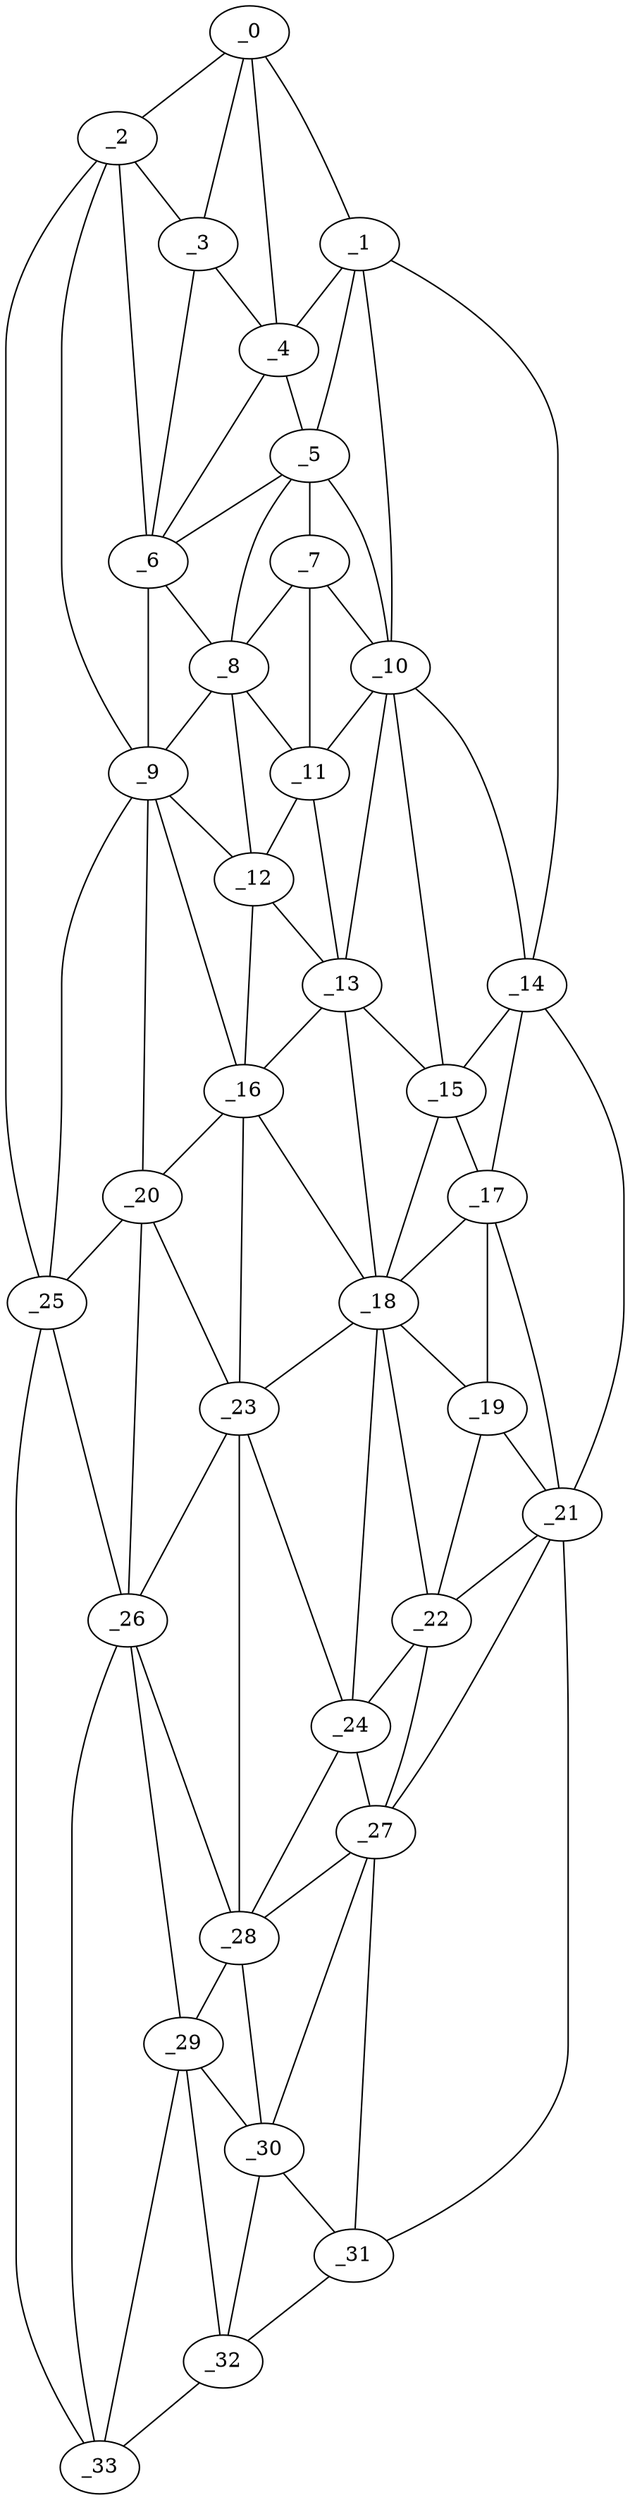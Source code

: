 graph "obj8__0.gxl" {
	_0	 [x=11,
		y=64];
	_1	 [x=12,
		y=57];
	_0 -- _1	 [valence=1];
	_2	 [x=16,
		y=82];
	_0 -- _2	 [valence=1];
	_3	 [x=17,
		y=72];
	_0 -- _3	 [valence=2];
	_4	 [x=19,
		y=62];
	_0 -- _4	 [valence=1];
	_1 -- _4	 [valence=2];
	_5	 [x=27,
		y=58];
	_1 -- _5	 [valence=2];
	_10	 [x=45,
		y=52];
	_1 -- _10	 [valence=2];
	_14	 [x=60,
		y=44];
	_1 -- _14	 [valence=1];
	_2 -- _3	 [valence=2];
	_6	 [x=28,
		y=78];
	_2 -- _6	 [valence=1];
	_9	 [x=44,
		y=82];
	_2 -- _9	 [valence=2];
	_25	 [x=95,
		y=85];
	_2 -- _25	 [valence=1];
	_3 -- _4	 [valence=2];
	_3 -- _6	 [valence=2];
	_4 -- _5	 [valence=2];
	_4 -- _6	 [valence=2];
	_5 -- _6	 [valence=1];
	_7	 [x=33,
		y=57];
	_5 -- _7	 [valence=1];
	_8	 [x=39,
		y=69];
	_5 -- _8	 [valence=2];
	_5 -- _10	 [valence=2];
	_6 -- _8	 [valence=2];
	_6 -- _9	 [valence=2];
	_7 -- _8	 [valence=1];
	_7 -- _10	 [valence=2];
	_11	 [x=46,
		y=62];
	_7 -- _11	 [valence=2];
	_8 -- _9	 [valence=2];
	_8 -- _11	 [valence=2];
	_12	 [x=49,
		y=70];
	_8 -- _12	 [valence=1];
	_9 -- _12	 [valence=2];
	_16	 [x=69,
		y=71];
	_9 -- _16	 [valence=2];
	_20	 [x=83,
		y=82];
	_9 -- _20	 [valence=1];
	_9 -- _25	 [valence=2];
	_10 -- _11	 [valence=1];
	_13	 [x=57,
		y=61];
	_10 -- _13	 [valence=2];
	_10 -- _14	 [valence=1];
	_15	 [x=61,
		y=50];
	_10 -- _15	 [valence=1];
	_11 -- _12	 [valence=2];
	_11 -- _13	 [valence=2];
	_12 -- _13	 [valence=1];
	_12 -- _16	 [valence=1];
	_13 -- _15	 [valence=2];
	_13 -- _16	 [valence=2];
	_18	 [x=75,
		y=61];
	_13 -- _18	 [valence=1];
	_14 -- _15	 [valence=2];
	_17	 [x=73,
		y=46];
	_14 -- _17	 [valence=1];
	_21	 [x=89,
		y=46];
	_14 -- _21	 [valence=1];
	_15 -- _17	 [valence=2];
	_15 -- _18	 [valence=2];
	_16 -- _18	 [valence=2];
	_16 -- _20	 [valence=1];
	_23	 [x=89,
		y=70];
	_16 -- _23	 [valence=2];
	_17 -- _18	 [valence=2];
	_19	 [x=79,
		y=47];
	_17 -- _19	 [valence=2];
	_17 -- _21	 [valence=2];
	_18 -- _19	 [valence=2];
	_22	 [x=89,
		y=52];
	_18 -- _22	 [valence=2];
	_18 -- _23	 [valence=1];
	_24	 [x=90,
		y=59];
	_18 -- _24	 [valence=2];
	_19 -- _21	 [valence=1];
	_19 -- _22	 [valence=1];
	_20 -- _23	 [valence=2];
	_20 -- _25	 [valence=1];
	_26	 [x=98,
		y=77];
	_20 -- _26	 [valence=2];
	_21 -- _22	 [valence=2];
	_27	 [x=103,
		y=55];
	_21 -- _27	 [valence=2];
	_31	 [x=123,
		y=58];
	_21 -- _31	 [valence=1];
	_22 -- _24	 [valence=1];
	_22 -- _27	 [valence=1];
	_23 -- _24	 [valence=2];
	_23 -- _26	 [valence=1];
	_28	 [x=105,
		y=70];
	_23 -- _28	 [valence=2];
	_24 -- _27	 [valence=2];
	_24 -- _28	 [valence=2];
	_25 -- _26	 [valence=2];
	_33	 [x=123,
		y=77];
	_25 -- _33	 [valence=1];
	_26 -- _28	 [valence=2];
	_29	 [x=114,
		y=70];
	_26 -- _29	 [valence=2];
	_26 -- _33	 [valence=1];
	_27 -- _28	 [valence=2];
	_30	 [x=115,
		y=62];
	_27 -- _30	 [valence=2];
	_27 -- _31	 [valence=1];
	_28 -- _29	 [valence=2];
	_28 -- _30	 [valence=2];
	_29 -- _30	 [valence=2];
	_32	 [x=123,
		y=68];
	_29 -- _32	 [valence=2];
	_29 -- _33	 [valence=1];
	_30 -- _31	 [valence=2];
	_30 -- _32	 [valence=1];
	_31 -- _32	 [valence=1];
	_32 -- _33	 [valence=1];
}
